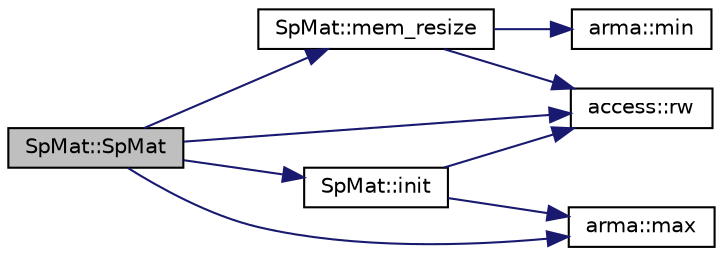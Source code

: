 digraph "SpMat::SpMat"
{
  edge [fontname="Helvetica",fontsize="10",labelfontname="Helvetica",labelfontsize="10"];
  node [fontname="Helvetica",fontsize="10",shape=record];
  rankdir="LR";
  Node1 [label="SpMat::SpMat",height=0.2,width=0.4,color="black", fillcolor="grey75", style="filled" fontcolor="black"];
  Node1 -> Node2 [color="midnightblue",fontsize="10",style="solid",fontname="Helvetica"];
  Node2 [label="SpMat::init",height=0.2,width=0.4,color="black", fillcolor="white", style="filled",URL="$group___sp_mat.html#ga4cced396306a3df76139f4638b2e1405"];
  Node2 -> Node3 [color="midnightblue",fontsize="10",style="solid",fontname="Helvetica"];
  Node3 [label="access::rw",height=0.2,width=0.4,color="black", fillcolor="white", style="filled",URL="$classaccess.html#acd46d2d9e6004074b21bdec6a2f23c6e",tooltip="internal function to allow modification of data declared as read-only (use with caution)"];
  Node2 -> Node4 [color="midnightblue",fontsize="10",style="solid",fontname="Helvetica"];
  Node4 [label="arma::max",height=0.2,width=0.4,color="black", fillcolor="white", style="filled",URL="$group__fn__max.html#ga4399d515d0581cd95e66728552a8ca55",tooltip="Delayed &#39;maximum values&#39; operation. The dimension, along which the maxima are found, is set via &#39;dim&#39;. For dim = 0, the maximum value of each column is found (i.e. searches by traversing across rows). For dim = 1, the maximum value of each row is found (i.e. searches by traversing across columns). The default is dim = 0."];
  Node1 -> Node4 [color="midnightblue",fontsize="10",style="solid",fontname="Helvetica"];
  Node1 -> Node5 [color="midnightblue",fontsize="10",style="solid",fontname="Helvetica"];
  Node5 [label="SpMat::mem_resize",height=0.2,width=0.4,color="black", fillcolor="white", style="filled",URL="$group___sp_mat.html#gacbf679aafce6db7a56c0981de3dc7748"];
  Node5 -> Node3 [color="midnightblue",fontsize="10",style="solid",fontname="Helvetica"];
  Node5 -> Node6 [color="midnightblue",fontsize="10",style="solid",fontname="Helvetica"];
  Node6 [label="arma::min",height=0.2,width=0.4,color="black", fillcolor="white", style="filled",URL="$group__fn__min.html#ga8d2773d9b50b6aa6f6de23bfe4d6bc56",tooltip="Delayed &#39;minimum values&#39; operation. The dimension, along which the minima are found, is set via &#39;dim&#39;. For dim = 0, the minimum value of each column is found (i.e. searches by traversing across rows). For dim = 1, the minimum value of each row is found (i.e. searches by traversing across columns). The default is dim = 0."];
  Node1 -> Node3 [color="midnightblue",fontsize="10",style="solid",fontname="Helvetica"];
}

